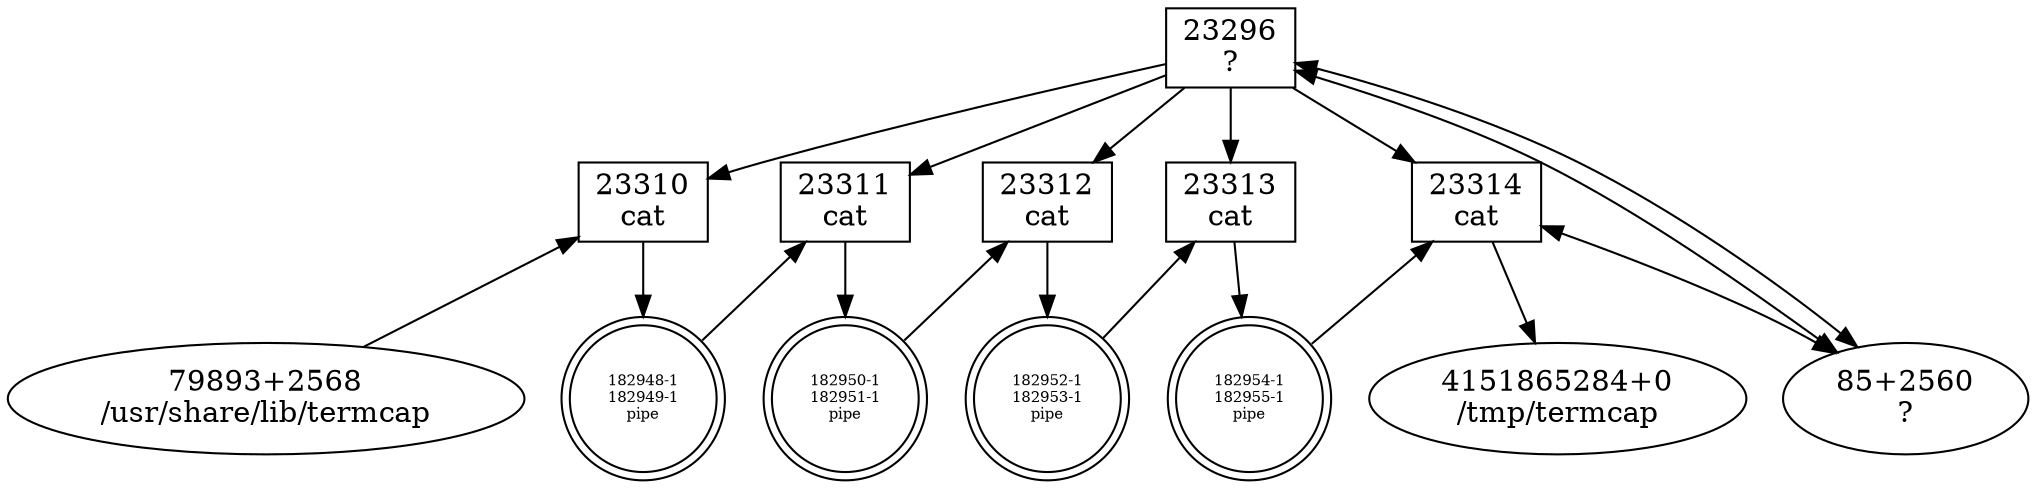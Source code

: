 digraph g {
	node [label="\N", fontsize=14, fontname="Times-Roman", fontcolor=black, shape=box, color=black];
	edge [fontsize=14, fontname="Times-Roman", fontcolor=black, color=black];
	23296 [label="23296\n?", pname="?", kind=proc];
	"182948-1" [label="182948-1\n182949-1\npipe", fontsize=7, shape=doublecircle, kind=file, fname=pipe, subkind=pipe];
	23310 [label="23310\ncat", pname=cat, kind=proc];
	"182950-1" [label="182950-1\n182951-1\npipe", fontsize=7, shape=doublecircle, kind=file, fname=pipe, subkind=pipe];
	23311 [label="23311\ncat", pname=cat, kind=proc];
	"182952-1" [label="182952-1\n182953-1\npipe", fontsize=7, shape=doublecircle, kind=file, fname=pipe, subkind=pipe];
	23312 [label="23312\ncat", pname=cat, kind=proc];
	"182954-1" [label="182954-1\n182955-1\npipe", fontsize=7, shape=doublecircle, kind=file, fname=pipe, subkind=pipe];
	23313 [label="23313\ncat", pname=cat, kind=proc];
	"79893+2568" [label="79893+2568\n/usr/share/lib/termcap", shape=ellipse, kind=file, fname="/usr/share/lib/termcap"];
	"85+2560" [label="85+2560\n?", shape=ellipse, kind=file, fname="?"];
	23314 [label="23314\ncat", pname=cat, kind=proc];
	"4151865284+0" [label="4151865284+0\n/tmp/termcap", shape=ellipse, kind=file, fname="/tmp/termcap"];
	23296 -> 23310
	23296 -> 23311
	23311 -> "182948-1" [dir=back];
	23310 -> "182948-1" [dir=forward];
	23296 -> 23312
	23312 -> "182952-1" [dir=forward];
	23312 -> "182950-1" [dir=back];
	23296 -> 23313
	23313 -> "182954-1" [dir=forward];
	23311 -> "182950-1" [dir=forward];
	23310 -> "79893+2568" [dir=back];
	23296 -> "85+2560" [dir=both];
	23296 -> 23314
	23314 -> "85+2560" [dir=both];
	23314 -> "182954-1" [dir=back];
	23296 -> "85+2560" [dir=both];
	23314 -> "4151865284+0" [dir=forward];
	23313 -> "182952-1" [dir=back];
}
